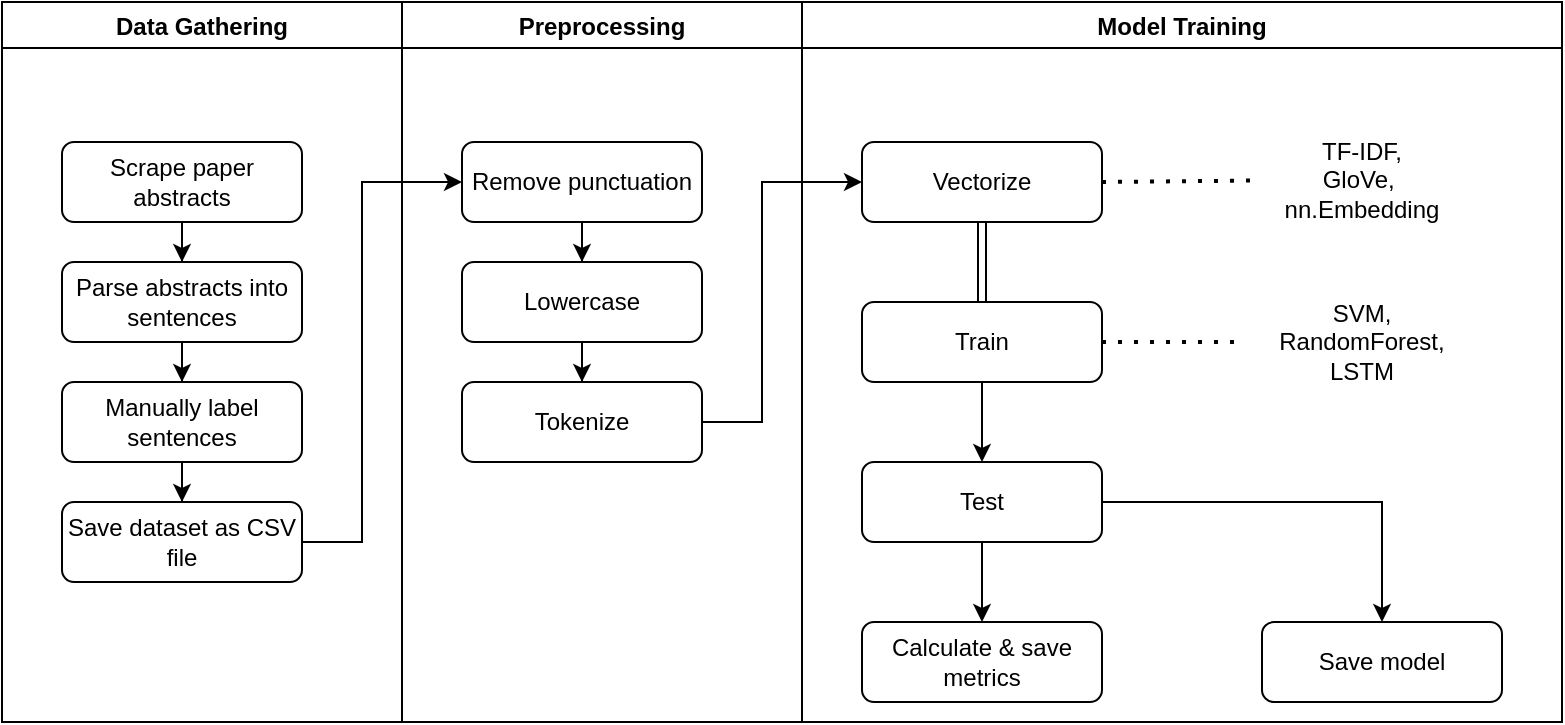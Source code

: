 <mxfile version="16.2.7" type="device"><diagram id="C5RBs43oDa-KdzZeNtuy" name="Page-1"><mxGraphModel dx="2066" dy="767" grid="1" gridSize="10" guides="1" tooltips="1" connect="1" arrows="1" fold="1" page="1" pageScale="1" pageWidth="827" pageHeight="1169" math="0" shadow="0"><root><mxCell id="WIyWlLk6GJQsqaUBKTNV-0"/><mxCell id="WIyWlLk6GJQsqaUBKTNV-1" parent="WIyWlLk6GJQsqaUBKTNV-0"/><mxCell id="idJzYILmlKFjNwcEofW8-412" value="" style="edgeStyle=orthogonalEdgeStyle;rounded=0;orthogonalLoop=1;jettySize=auto;html=1;" parent="WIyWlLk6GJQsqaUBKTNV-1" source="WIyWlLk6GJQsqaUBKTNV-3" target="idJzYILmlKFjNwcEofW8-400" edge="1"><mxGeometry relative="1" as="geometry"/></mxCell><mxCell id="WIyWlLk6GJQsqaUBKTNV-3" value="Scrape paper abstracts" style="rounded=1;whiteSpace=wrap;html=1;fontSize=12;glass=0;strokeWidth=1;shadow=0;" parent="WIyWlLk6GJQsqaUBKTNV-1" vertex="1"><mxGeometry x="40" y="150" width="120" height="40" as="geometry"/></mxCell><mxCell id="idJzYILmlKFjNwcEofW8-413" value="" style="edgeStyle=orthogonalEdgeStyle;rounded=0;orthogonalLoop=1;jettySize=auto;html=1;" parent="WIyWlLk6GJQsqaUBKTNV-1" source="idJzYILmlKFjNwcEofW8-400" target="idJzYILmlKFjNwcEofW8-401" edge="1"><mxGeometry relative="1" as="geometry"/></mxCell><mxCell id="idJzYILmlKFjNwcEofW8-400" value="Parse abstracts into sentences" style="rounded=1;whiteSpace=wrap;html=1;fontSize=12;glass=0;strokeWidth=1;shadow=0;" parent="WIyWlLk6GJQsqaUBKTNV-1" vertex="1"><mxGeometry x="40" y="210" width="120" height="40" as="geometry"/></mxCell><mxCell id="idJzYILmlKFjNwcEofW8-406" value="" style="edgeStyle=orthogonalEdgeStyle;rounded=0;orthogonalLoop=1;jettySize=auto;html=1;" parent="WIyWlLk6GJQsqaUBKTNV-1" source="idJzYILmlKFjNwcEofW8-401" target="idJzYILmlKFjNwcEofW8-403" edge="1"><mxGeometry relative="1" as="geometry"/></mxCell><mxCell id="idJzYILmlKFjNwcEofW8-401" value="Manually label sentences" style="rounded=1;whiteSpace=wrap;html=1;fontSize=12;glass=0;strokeWidth=1;shadow=0;" parent="WIyWlLk6GJQsqaUBKTNV-1" vertex="1"><mxGeometry x="40" y="270" width="120" height="40" as="geometry"/></mxCell><mxCell id="idJzYILmlKFjNwcEofW8-454" value="" style="edgeStyle=orthogonalEdgeStyle;rounded=0;orthogonalLoop=1;jettySize=auto;html=1;entryX=0;entryY=0.5;entryDx=0;entryDy=0;" parent="WIyWlLk6GJQsqaUBKTNV-1" source="idJzYILmlKFjNwcEofW8-403" target="idJzYILmlKFjNwcEofW8-415" edge="1"><mxGeometry relative="1" as="geometry"><mxPoint x="100" y="440" as="targetPoint"/><Array as="points"><mxPoint x="190" y="350"/><mxPoint x="190" y="170"/></Array></mxGeometry></mxCell><mxCell id="idJzYILmlKFjNwcEofW8-403" value="Save dataset as CSV file" style="rounded=1;whiteSpace=wrap;html=1;fontSize=12;glass=0;strokeWidth=1;shadow=0;" parent="WIyWlLk6GJQsqaUBKTNV-1" vertex="1"><mxGeometry x="40" y="330" width="120" height="40" as="geometry"/></mxCell><mxCell id="idJzYILmlKFjNwcEofW8-418" value="" style="edgeStyle=orthogonalEdgeStyle;rounded=0;orthogonalLoop=1;jettySize=auto;html=1;" parent="WIyWlLk6GJQsqaUBKTNV-1" source="idJzYILmlKFjNwcEofW8-415" target="idJzYILmlKFjNwcEofW8-416" edge="1"><mxGeometry relative="1" as="geometry"/></mxCell><mxCell id="idJzYILmlKFjNwcEofW8-415" value="Remove punctuation" style="rounded=1;whiteSpace=wrap;html=1;fontSize=12;glass=0;strokeWidth=1;shadow=0;" parent="WIyWlLk6GJQsqaUBKTNV-1" vertex="1"><mxGeometry x="240" y="150" width="120" height="40" as="geometry"/></mxCell><mxCell id="idJzYILmlKFjNwcEofW8-419" value="" style="edgeStyle=orthogonalEdgeStyle;rounded=0;orthogonalLoop=1;jettySize=auto;html=1;" parent="WIyWlLk6GJQsqaUBKTNV-1" source="idJzYILmlKFjNwcEofW8-416" target="idJzYILmlKFjNwcEofW8-417" edge="1"><mxGeometry relative="1" as="geometry"/></mxCell><mxCell id="idJzYILmlKFjNwcEofW8-416" value="Lowercase" style="rounded=1;whiteSpace=wrap;html=1;fontSize=12;glass=0;strokeWidth=1;shadow=0;" parent="WIyWlLk6GJQsqaUBKTNV-1" vertex="1"><mxGeometry x="240" y="210" width="120" height="40" as="geometry"/></mxCell><mxCell id="idJzYILmlKFjNwcEofW8-455" value="" style="edgeStyle=orthogonalEdgeStyle;rounded=0;orthogonalLoop=1;jettySize=auto;html=1;entryX=0;entryY=0.5;entryDx=0;entryDy=0;" parent="WIyWlLk6GJQsqaUBKTNV-1" source="idJzYILmlKFjNwcEofW8-417" target="idJzYILmlKFjNwcEofW8-420" edge="1"><mxGeometry relative="1" as="geometry"><Array as="points"><mxPoint x="390" y="290"/><mxPoint x="390" y="170"/></Array></mxGeometry></mxCell><mxCell id="idJzYILmlKFjNwcEofW8-417" value="Tokenize" style="rounded=1;whiteSpace=wrap;html=1;fontSize=12;glass=0;strokeWidth=1;shadow=0;" parent="WIyWlLk6GJQsqaUBKTNV-1" vertex="1"><mxGeometry x="240" y="270" width="120" height="40" as="geometry"/></mxCell><mxCell id="idJzYILmlKFjNwcEofW8-439" value="" style="edgeStyle=orthogonalEdgeStyle;shape=link;rounded=0;orthogonalLoop=1;jettySize=auto;html=1;" parent="WIyWlLk6GJQsqaUBKTNV-1" source="idJzYILmlKFjNwcEofW8-420" target="idJzYILmlKFjNwcEofW8-436" edge="1"><mxGeometry relative="1" as="geometry"/></mxCell><mxCell id="idJzYILmlKFjNwcEofW8-420" value="Vectorize" style="rounded=1;whiteSpace=wrap;html=1;fontSize=12;glass=0;strokeWidth=1;shadow=0;" parent="WIyWlLk6GJQsqaUBKTNV-1" vertex="1"><mxGeometry x="440" y="150" width="120" height="40" as="geometry"/></mxCell><mxCell id="idJzYILmlKFjNwcEofW8-426" value="" style="endArrow=none;dashed=1;html=1;dashPattern=1 3;strokeWidth=2;rounded=0;exitX=1;exitY=0.5;exitDx=0;exitDy=0;" parent="WIyWlLk6GJQsqaUBKTNV-1" source="idJzYILmlKFjNwcEofW8-420" target="idJzYILmlKFjNwcEofW8-434" edge="1"><mxGeometry width="50" height="50" relative="1" as="geometry"><mxPoint x="570" y="170" as="sourcePoint"/><mxPoint x="610" y="190" as="targetPoint"/></mxGeometry></mxCell><mxCell id="idJzYILmlKFjNwcEofW8-444" value="" style="edgeStyle=orthogonalEdgeStyle;rounded=0;orthogonalLoop=1;jettySize=auto;html=1;" parent="WIyWlLk6GJQsqaUBKTNV-1" source="idJzYILmlKFjNwcEofW8-436" target="idJzYILmlKFjNwcEofW8-442" edge="1"><mxGeometry relative="1" as="geometry"/></mxCell><mxCell id="idJzYILmlKFjNwcEofW8-448" style="edgeStyle=orthogonalEdgeStyle;rounded=0;orthogonalLoop=1;jettySize=auto;html=1;entryX=0.5;entryY=0;entryDx=0;entryDy=0;exitX=1;exitY=0.5;exitDx=0;exitDy=0;" parent="WIyWlLk6GJQsqaUBKTNV-1" source="idJzYILmlKFjNwcEofW8-442" target="idJzYILmlKFjNwcEofW8-446" edge="1"><mxGeometry relative="1" as="geometry"/></mxCell><mxCell id="idJzYILmlKFjNwcEofW8-436" value="Train" style="rounded=1;whiteSpace=wrap;html=1;fontSize=12;glass=0;strokeWidth=1;shadow=0;" parent="WIyWlLk6GJQsqaUBKTNV-1" vertex="1"><mxGeometry x="440" y="230" width="120" height="40" as="geometry"/></mxCell><mxCell id="idJzYILmlKFjNwcEofW8-445" value="" style="edgeStyle=orthogonalEdgeStyle;rounded=0;orthogonalLoop=1;jettySize=auto;html=1;" parent="WIyWlLk6GJQsqaUBKTNV-1" source="idJzYILmlKFjNwcEofW8-442" target="idJzYILmlKFjNwcEofW8-443" edge="1"><mxGeometry relative="1" as="geometry"/></mxCell><mxCell id="idJzYILmlKFjNwcEofW8-442" value="Test" style="rounded=1;whiteSpace=wrap;html=1;fontSize=12;glass=0;strokeWidth=1;shadow=0;" parent="WIyWlLk6GJQsqaUBKTNV-1" vertex="1"><mxGeometry x="440" y="310" width="120" height="40" as="geometry"/></mxCell><mxCell id="idJzYILmlKFjNwcEofW8-443" value="Calculate &amp;amp; save metrics" style="rounded=1;whiteSpace=wrap;html=1;fontSize=12;glass=0;strokeWidth=1;shadow=0;" parent="WIyWlLk6GJQsqaUBKTNV-1" vertex="1"><mxGeometry x="440" y="390" width="120" height="40" as="geometry"/></mxCell><mxCell id="idJzYILmlKFjNwcEofW8-446" value="Save model" style="rounded=1;whiteSpace=wrap;html=1;fontSize=12;glass=0;strokeWidth=1;shadow=0;" parent="WIyWlLk6GJQsqaUBKTNV-1" vertex="1"><mxGeometry x="640" y="390" width="120" height="40" as="geometry"/></mxCell><mxCell id="idJzYILmlKFjNwcEofW8-450" value="Data Gathering" style="swimlane;" parent="WIyWlLk6GJQsqaUBKTNV-1" vertex="1"><mxGeometry x="10" y="80" width="200" height="360" as="geometry"/></mxCell><mxCell id="idJzYILmlKFjNwcEofW8-451" value="Preprocessing" style="swimlane;" parent="WIyWlLk6GJQsqaUBKTNV-1" vertex="1"><mxGeometry x="210" y="80" width="200" height="360" as="geometry"/></mxCell><mxCell id="idJzYILmlKFjNwcEofW8-452" value="Model Training" style="swimlane;" parent="WIyWlLk6GJQsqaUBKTNV-1" vertex="1"><mxGeometry x="410" y="80" width="380" height="360" as="geometry"/></mxCell><mxCell id="idJzYILmlKFjNwcEofW8-434" value="TF-IDF, &lt;br&gt;GloVe,&amp;nbsp; nn.Embedding" style="text;html=1;strokeColor=none;fillColor=none;align=center;verticalAlign=middle;whiteSpace=wrap;rounded=0;" parent="idJzYILmlKFjNwcEofW8-452" vertex="1"><mxGeometry x="230" y="77.5" width="100" height="22.5" as="geometry"/></mxCell><mxCell id="idJzYILmlKFjNwcEofW8-458" value="SVM, RandomForest, LSTM" style="text;html=1;strokeColor=none;fillColor=none;align=center;verticalAlign=middle;whiteSpace=wrap;rounded=0;" parent="idJzYILmlKFjNwcEofW8-452" vertex="1"><mxGeometry x="230" y="158.75" width="100" height="22.5" as="geometry"/></mxCell><mxCell id="idJzYILmlKFjNwcEofW8-457" value="" style="endArrow=none;dashed=1;html=1;dashPattern=1 3;strokeWidth=2;rounded=0;exitX=1;exitY=0.5;exitDx=0;exitDy=0;" parent="WIyWlLk6GJQsqaUBKTNV-1" source="idJzYILmlKFjNwcEofW8-436" edge="1"><mxGeometry width="50" height="50" relative="1" as="geometry"><mxPoint x="570" y="180" as="sourcePoint"/><mxPoint x="630" y="250" as="targetPoint"/></mxGeometry></mxCell></root></mxGraphModel></diagram></mxfile>